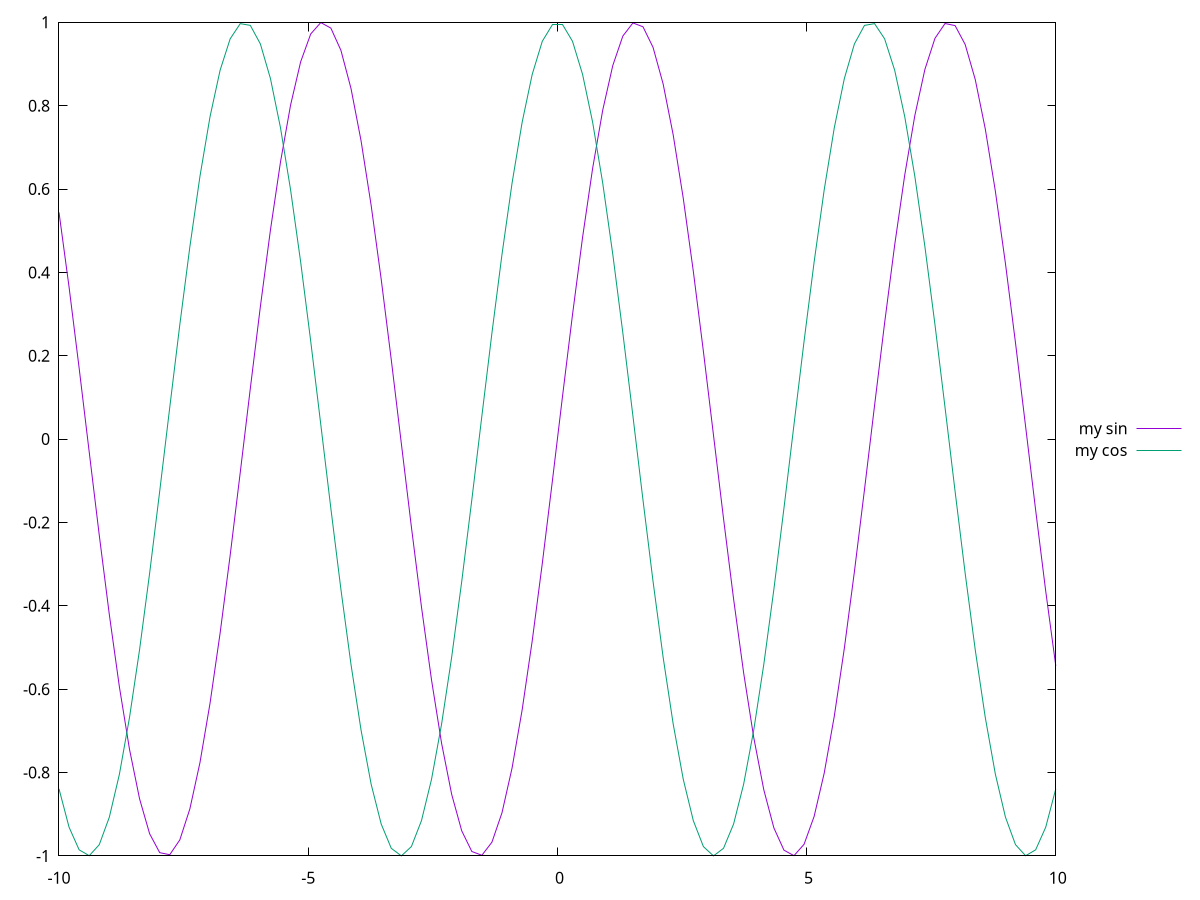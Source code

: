 #!/usr/bin/env gnuplot

## title

set key outside center right
plot \
    sin(x) title "my sin",\
    cos(x) title "my cos"
